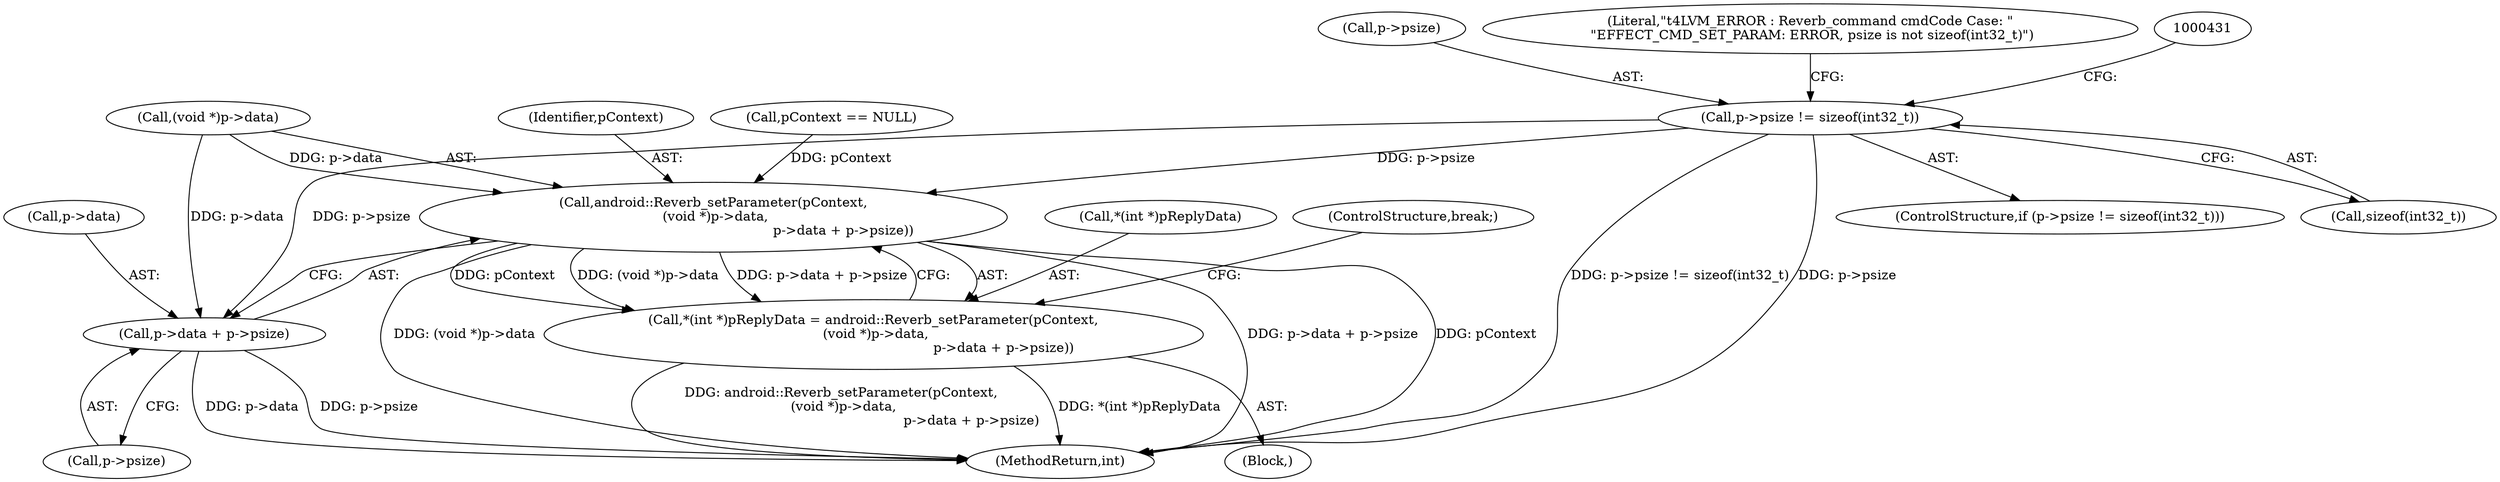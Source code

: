 digraph "0_Android_9e29523b9537983b4c4b205ff868d0b3bca0383b_0@API" {
"1000416" [label="(Call,p->psize != sizeof(int32_t))"];
"1000433" [label="(Call,android::Reverb_setParameter(pContext,\n (void *)p->data,\n                                                              p->data + p->psize))"];
"1000428" [label="(Call,*(int *)pReplyData = android::Reverb_setParameter(pContext,\n (void *)p->data,\n                                                              p->data + p->psize))"];
"1000440" [label="(Call,p->data + p->psize)"];
"1000441" [label="(Call,p->data)"];
"1000376" [label="(Block,)"];
"1000416" [label="(Call,p->psize != sizeof(int32_t))"];
"1000428" [label="(Call,*(int *)pReplyData = android::Reverb_setParameter(pContext,\n (void *)p->data,\n                                                              p->data + p->psize))"];
"1000440" [label="(Call,p->data + p->psize)"];
"1000417" [label="(Call,p->psize)"];
"1000435" [label="(Call,(void *)p->data)"];
"1000447" [label="(ControlStructure,break;)"];
"1000429" [label="(Call,*(int *)pReplyData)"];
"1000434" [label="(Identifier,pContext)"];
"1000444" [label="(Call,p->psize)"];
"1000420" [label="(Call,sizeof(int32_t))"];
"1000433" [label="(Call,android::Reverb_setParameter(pContext,\n (void *)p->data,\n                                                              p->data + p->psize))"];
"1000424" [label="(Literal,\"\t4LVM_ERROR : Reverb_command cmdCode Case: \"\n \"EFFECT_CMD_SET_PARAM: ERROR, psize is not sizeof(int32_t)\")"];
"1000688" [label="(MethodReturn,int)"];
"1000127" [label="(Call,pContext == NULL)"];
"1000415" [label="(ControlStructure,if (p->psize != sizeof(int32_t)))"];
"1000416" -> "1000415"  [label="AST: "];
"1000416" -> "1000420"  [label="CFG: "];
"1000417" -> "1000416"  [label="AST: "];
"1000420" -> "1000416"  [label="AST: "];
"1000424" -> "1000416"  [label="CFG: "];
"1000431" -> "1000416"  [label="CFG: "];
"1000416" -> "1000688"  [label="DDG: p->psize != sizeof(int32_t)"];
"1000416" -> "1000688"  [label="DDG: p->psize"];
"1000416" -> "1000433"  [label="DDG: p->psize"];
"1000416" -> "1000440"  [label="DDG: p->psize"];
"1000433" -> "1000428"  [label="AST: "];
"1000433" -> "1000440"  [label="CFG: "];
"1000434" -> "1000433"  [label="AST: "];
"1000435" -> "1000433"  [label="AST: "];
"1000440" -> "1000433"  [label="AST: "];
"1000428" -> "1000433"  [label="CFG: "];
"1000433" -> "1000688"  [label="DDG: p->data + p->psize"];
"1000433" -> "1000688"  [label="DDG: pContext"];
"1000433" -> "1000688"  [label="DDG: (void *)p->data"];
"1000433" -> "1000428"  [label="DDG: pContext"];
"1000433" -> "1000428"  [label="DDG: (void *)p->data"];
"1000433" -> "1000428"  [label="DDG: p->data + p->psize"];
"1000127" -> "1000433"  [label="DDG: pContext"];
"1000435" -> "1000433"  [label="DDG: p->data"];
"1000428" -> "1000376"  [label="AST: "];
"1000429" -> "1000428"  [label="AST: "];
"1000447" -> "1000428"  [label="CFG: "];
"1000428" -> "1000688"  [label="DDG: android::Reverb_setParameter(pContext,\n (void *)p->data,\n                                                              p->data + p->psize)"];
"1000428" -> "1000688"  [label="DDG: *(int *)pReplyData"];
"1000440" -> "1000444"  [label="CFG: "];
"1000441" -> "1000440"  [label="AST: "];
"1000444" -> "1000440"  [label="AST: "];
"1000440" -> "1000688"  [label="DDG: p->data"];
"1000440" -> "1000688"  [label="DDG: p->psize"];
"1000435" -> "1000440"  [label="DDG: p->data"];
}

